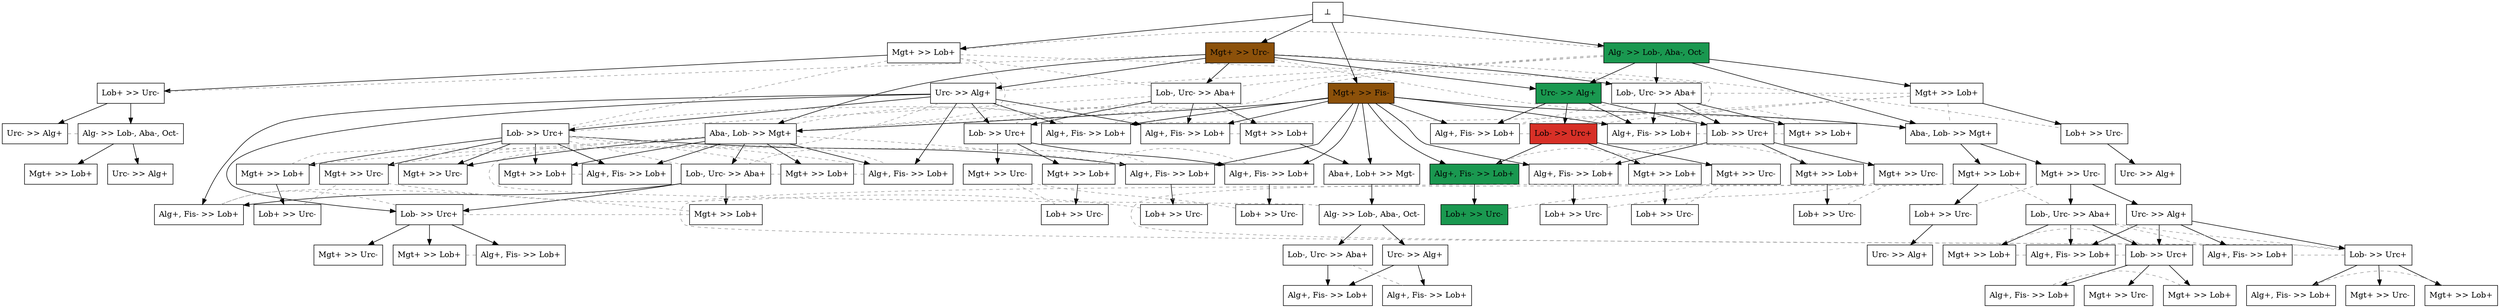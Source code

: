 digraph test {
  e4 -> e5;
  e3 -> e6;
  e3 -> e7;
  e1 -> e8;
  e5 -> e9;
  e8 -> e10;
  e5 -> e11;
  e1 -> e12;
  e3 -> e12;
  e6 -> e13;
  e1 -> e14;
  e3 -> e14;
  e7 -> e16;
  e1 -> e17;
  e2 -> e17;
  e2 -> e18;
  e3 -> e18;
  e2 -> e19;
  e6 -> e19;
  e10 -> e21;
  e6 -> e22;
  e7 -> e22;
  e12 -> e24;
  e13 -> e25;
  e14 -> e27;
  e18 -> e29;
  e17 -> e31;
  e17 -> e32;
  e18 -> e33;
  e2 -> e35;
  e6 -> e35;
  e7 -> e35;
  e2 -> e36;
  e12 -> e36;
  e2 -> e37;
  e13 -> e37;
  e32 -> e40;
  e12 -> e43;
  e14 -> e43;
  e22 -> e45;
  e24 -> e46;
  e31 -> e47;
  e31 -> e49;
  e29 -> e54;
  e2 -> e55;
  e16 -> e55;
  e2 -> e59;
  e12 -> e59;
  e14 -> e59;
  e2 -> e60;
  e22 -> e60;
  e2 -> e61;
  e24 -> e61;
  e43 -> e69;
  e6 -> e71;
  e29 -> e71;
  e47 -> e74;
  e49 -> e79;
  e55 -> e80;
  e2 -> e88;
  e43 -> e88;
  e47 -> e99;
  e49 -> e99;
  e80 -> e102;
  e80 -> e105;
  e102 -> e178;
  e105 -> e178;
  e99 -> e216;
  e99 -> e217;
  e102 -> e275;
  e99 -> e282;
  e88 -> e291;
  e74 -> e335;
  e74 -> e336;
  e71 -> e342;
  e71 -> e343;
  e69 -> e400;
  e74 -> e414;
  e71 -> e422;
  e47 -> e427;
  e49 -> e427;
  e61 -> e443;
  e60 -> e446;
  e13 -> e482;
  e18 -> e482;
  e13 -> e483;
  e18 -> e483;
  e43 -> e489;
  e40 -> e524;
  e46 -> e525;
  e45 -> e530;
  e13 -> e548;
  e18 -> e548;
  e47 -> e552;
  e6 -> e557;
  e29 -> e557;
  e37 -> e569;
  e24 -> e595;
  e22 -> e598;
  e25 -> e624;
  e6 -> e638;
  e18 -> e638;
  e13 -> e660;
  e11 -> e674;
  e11 -> e690;
  e0 -> e1;
  e0 -> e2;
  e0 -> e3;
  e0 -> e4;

//conflicts
  e1 -> e4 [arrowhead=none color=gray60 style=dashed constraint=false];
  e1 -> e6 [arrowhead=none color=gray60 style=dashed constraint=false];
  e1 -> e7 [arrowhead=none color=gray60 style=dashed constraint=false];
  e1 -> e18 [arrowhead=none color=gray60 style=dashed constraint=false];
  e3 -> e5 [arrowhead=none color=gray60 style=dashed constraint=false];
  e3 -> e10 [arrowhead=none color=gray60 style=dashed constraint=false];
  e3 -> e17 [arrowhead=none color=gray60 style=dashed constraint=false];
  e4 -> e7 [arrowhead=none color=gray60 style=dashed constraint=false];
  e4 -> e13 [arrowhead=none color=gray60 style=dashed constraint=false];
  e4 -> e18 [arrowhead=none color=gray60 style=dashed constraint=false];
  e4 -> e19 [arrowhead=none color=gray60 style=dashed constraint=false];
  e6 -> e80 [arrowhead=none color=gray60 style=dashed constraint=false];
  e7 -> e13 [arrowhead=none color=gray60 style=dashed constraint=false];
  e7 -> e18 [arrowhead=none color=gray60 style=dashed constraint=false];
  e7 -> e19 [arrowhead=none color=gray60 style=dashed constraint=false];
  e8 -> e14 [arrowhead=none color=gray60 style=dashed constraint=false];
  e8 -> e17 [arrowhead=none color=gray60 style=dashed constraint=false];
  e8 -> e24 [arrowhead=none color=gray60 style=dashed constraint=false];
  e8 -> e36 [arrowhead=none color=gray60 style=dashed constraint=false];
  e9 -> e11 [arrowhead=none color=gray60 style=dashed constraint=false];
  e13 -> e19 [arrowhead=none color=gray60 style=dashed constraint=false];
  e13 -> e29 [arrowhead=none color=gray60 style=dashed constraint=false];
  e13 -> e33 [arrowhead=none color=gray60 style=dashed constraint=false];
  e13 -> e638 [arrowhead=none color=gray60 style=dashed constraint=false];
  e14 -> e24 [arrowhead=none color=gray60 style=dashed constraint=false];
  e14 -> e36 [arrowhead=none color=gray60 style=dashed constraint=false];
  e16 -> e22 [arrowhead=none color=gray60 style=dashed constraint=false];
  e16 -> e35 [arrowhead=none color=gray60 style=dashed constraint=false];
  e18 -> e19 [arrowhead=none color=gray60 style=dashed constraint=false];
  e18 -> e25 [arrowhead=none color=gray60 style=dashed constraint=false];
  e18 -> e37 [arrowhead=none color=gray60 style=dashed constraint=false];
  e18 -> e660 [arrowhead=none color=gray60 style=dashed constraint=false];
  e22 -> e35 [arrowhead=none color=gray60 style=dashed constraint=false];
  e24 -> e36 [arrowhead=none color=gray60 style=dashed constraint=false];
  e25 -> e37 [arrowhead=none color=gray60 style=dashed constraint=false];
  e27 -> e43 [arrowhead=none color=gray60 style=dashed constraint=false];
  e27 -> e59 [arrowhead=none color=gray60 style=dashed constraint=false];
  e29 -> e33 [arrowhead=none color=gray60 style=dashed constraint=false];
  e29 -> e638 [arrowhead=none color=gray60 style=dashed constraint=false];
  e31 -> e40 [arrowhead=none color=gray60 style=dashed constraint=false];
  e32 -> e49 [arrowhead=none color=gray60 style=dashed constraint=false];
  e32 -> e74 [arrowhead=none color=gray60 style=dashed constraint=false];
  e32 -> e552 [arrowhead=none color=gray60 style=dashed constraint=false];
  e33 -> e638 [arrowhead=none color=gray60 style=dashed constraint=false];
  e43 -> e59 [arrowhead=none color=gray60 style=dashed constraint=false];
  e45 -> e60 [arrowhead=none color=gray60 style=dashed constraint=false];
  e46 -> e61 [arrowhead=none color=gray60 style=dashed constraint=false];
  e49 -> e74 [arrowhead=none color=gray60 style=dashed constraint=false];
  e49 -> e552 [arrowhead=none color=gray60 style=dashed constraint=false];
  e54 -> e71 [arrowhead=none color=gray60 style=dashed constraint=false];
  e54 -> e557 [arrowhead=none color=gray60 style=dashed constraint=false];
  e69 -> e88 [arrowhead=none color=gray60 style=dashed constraint=false];
  e71 -> e557 [arrowhead=none color=gray60 style=dashed constraint=false];
  e74 -> e552 [arrowhead=none color=gray60 style=dashed constraint=false];
  e79 -> e99 [arrowhead=none color=gray60 style=dashed constraint=false];
  e79 -> e427 [arrowhead=none color=gray60 style=dashed constraint=false];
  e99 -> e427 [arrowhead=none color=gray60 style=dashed constraint=false];
  e105 -> e275 [arrowhead=none color=gray60 style=dashed constraint=false];
  e216 -> e282 [arrowhead=none color=gray60 style=dashed constraint=false];
  e291 -> e489 [arrowhead=none color=gray60 style=dashed constraint=false];
  e335 -> e414 [arrowhead=none color=gray60 style=dashed constraint=false];
  e342 -> e422 [arrowhead=none color=gray60 style=dashed constraint=false];
  e400 -> e489 [arrowhead=none color=gray60 style=dashed constraint=false];
  e443 -> e595 [arrowhead=none color=gray60 style=dashed constraint=false];
  e446 -> e598 [arrowhead=none color=gray60 style=dashed constraint=false];
  e482 -> e548 [arrowhead=none color=gray60 style=dashed constraint=false];
  e525 -> e595 [arrowhead=none color=gray60 style=dashed constraint=false];
  e530 -> e598 [arrowhead=none color=gray60 style=dashed constraint=false];
  e569 -> e660 [arrowhead=none color=gray60 style=dashed constraint=false];
  e624 -> e660 [arrowhead=none color=gray60 style=dashed constraint=false];

  e1 [color="black" fillcolor="#1a9850:#1a9850" label="Alg- >> Lob-, Aba-, Oct-" shape=box style=filled];
  e2 [color="black" fillcolor="#8c510a:#8c510a" label="Mgt+ >> Fis-" shape=box style=filled];
  e3 [color="black" fillcolor="#8c510a:#8c510a" label="Mgt+ >> Urc-" shape=box style=filled];
  e4 [color="black" fillcolor="white:white" label="Mgt+ >> Lob+" shape=box style=filled];
  e5 [color="black" fillcolor="white:white" label="Lob+ >> Urc-" shape=box style=filled];
  e6 [color="black" fillcolor="white:white" label="Urc- >> Alg+" shape=box style=filled];
  e7 [color="black" fillcolor="white:white" label="Lob-, Urc- >> Aba+" shape=box style=filled];
  e8 [color="black" fillcolor="white:white" label="Mgt+ >> Lob+" shape=box style=filled];
  e9 [color="black" fillcolor="white:white" label="Urc- >> Alg+" shape=box style=filled];
  e10 [color="black" fillcolor="white:white" label="Lob+ >> Urc-" shape=box style=filled];
  e11 [color="black" fillcolor="white:white" label="Alg- >> Lob-, Aba-, Oct-" shape=box style=filled];
  e12 [color="black" fillcolor="#1a9850:#1a9850" label="Urc- >> Alg+" shape=box style=filled];
  e13 [color="black" fillcolor="white:white" label="Lob- >> Urc+" shape=box style=filled];
  e14 [color="black" fillcolor="white:white" label="Lob-, Urc- >> Aba+" shape=box style=filled];
  e16 [color="black" fillcolor="white:white" label="Mgt+ >> Lob+" shape=box style=filled];
  e17 [color="black" fillcolor="white:white" label="Aba-, Lob- >> Mgt+" shape=box style=filled];
  e18 [color="black" fillcolor="white:white" label="Aba-, Lob- >> Mgt+" shape=box style=filled];
  e19 [color="black" fillcolor="white:white" label="Alg+, Fis- >> Lob+" shape=box style=filled];
  e21 [color="black" fillcolor="white:white" label="Urc- >> Alg+" shape=box style=filled];
  e22 [color="black" fillcolor="white:white" label="Lob- >> Urc+" shape=box style=filled];
  e24 [color="black" fillcolor="#d73027:#d73027" label="Lob- >> Urc+" shape=box style=filled];
  e25 [color="black" fillcolor="white:white" label="Mgt+ >> Lob+" shape=box style=filled];
  e27 [color="black" fillcolor="white:white" label="Mgt+ >> Lob+" shape=box style=filled];
  e29 [color="black" fillcolor="white:white" label="Lob-, Urc- >> Aba+" shape=box style=filled];
  e31 [color="black" fillcolor="white:white" label="Mgt+ >> Urc-" shape=box style=filled];
  e32 [color="black" fillcolor="white:white" label="Mgt+ >> Lob+" shape=box style=filled];
  e33 [color="black" fillcolor="white:white" label="Mgt+ >> Lob+" shape=box style=filled];
  e35 [color="black" fillcolor="white:white" label="Alg+, Fis- >> Lob+" shape=box style=filled];
  e36 [color="black" fillcolor="white:white" label="Alg+, Fis- >> Lob+" shape=box style=filled];
  e37 [color="black" fillcolor="white:white" label="Alg+, Fis- >> Lob+" shape=box style=filled];
  e40 [color="black" fillcolor="white:white" label="Lob+ >> Urc-" shape=box style=filled];
  e43 [color="black" fillcolor="white:white" label="Lob- >> Urc+" shape=box style=filled];
  e45 [color="black" fillcolor="white:white" label="Mgt+ >> Lob+" shape=box style=filled];
  e46 [color="black" fillcolor="white:white" label="Mgt+ >> Lob+" shape=box style=filled];
  e47 [color="black" fillcolor="white:white" label="Urc- >> Alg+" shape=box style=filled];
  e49 [color="black" fillcolor="white:white" label="Lob-, Urc- >> Aba+" shape=box style=filled];
  e54 [color="black" fillcolor="white:white" label="Mgt+ >> Lob+" shape=box style=filled];
  e55 [color="black" fillcolor="white:white" label="Aba+, Lob+ >> Mgt-" shape=box style=filled];
  e59 [color="black" fillcolor="white:white" label="Alg+, Fis- >> Lob+" shape=box style=filled];
  e60 [color="black" fillcolor="white:white" label="Alg+, Fis- >> Lob+" shape=box style=filled];
  e61 [color="black" fillcolor="#1a9850:#1a9850" label="Alg+, Fis- >> Lob+" shape=box style=filled];
  e69 [color="black" fillcolor="white:white" label="Mgt+ >> Lob+" shape=box style=filled];
  e71 [color="black" fillcolor="white:white" label="Lob- >> Urc+" shape=box style=filled];
  e74 [color="black" fillcolor="white:white" label="Lob- >> Urc+" shape=box style=filled];
  e79 [color="black" fillcolor="white:white" label="Mgt+ >> Lob+" shape=box style=filled];
  e80 [color="black" fillcolor="white:white" label="Alg- >> Lob-, Aba-, Oct-" shape=box style=filled];
  e88 [color="black" fillcolor="white:white" label="Alg+, Fis- >> Lob+" shape=box style=filled];
  e99 [color="black" fillcolor="white:white" label="Lob- >> Urc+" shape=box style=filled];
  e102 [color="black" fillcolor="white:white" label="Urc- >> Alg+" shape=box style=filled];
  e105 [color="black" fillcolor="white:white" label="Lob-, Urc- >> Aba+" shape=box style=filled];
  e178 [color="black" fillcolor="white:white" label="Alg+, Fis- >> Lob+" shape=box style=filled];
  e216 [color="black" fillcolor="white:white" label="Mgt+ >> Lob+" shape=box style=filled];
  e217 [color="black" fillcolor="white:white" label="Mgt+ >> Urc-" shape=box style=filled];
  e275 [color="black" fillcolor="white:white" label="Alg+, Fis- >> Lob+" shape=box style=filled];
  e282 [color="black" fillcolor="white:white" label="Alg+, Fis- >> Lob+" shape=box style=filled];
  e291 [color="black" fillcolor="white:white" label="Lob+ >> Urc-" shape=box style=filled];
  e335 [color="black" fillcolor="white:white" label="Mgt+ >> Lob+" shape=box style=filled];
  e336 [color="black" fillcolor="white:white" label="Mgt+ >> Urc-" shape=box style=filled];
  e342 [color="black" fillcolor="white:white" label="Mgt+ >> Lob+" shape=box style=filled];
  e343 [color="black" fillcolor="white:white" label="Mgt+ >> Urc-" shape=box style=filled];
  e400 [color="black" fillcolor="white:white" label="Lob+ >> Urc-" shape=box style=filled];
  e414 [color="black" fillcolor="white:white" label="Alg+, Fis- >> Lob+" shape=box style=filled];
  e422 [color="black" fillcolor="white:white" label="Alg+, Fis- >> Lob+" shape=box style=filled];
  e427 [color="black" fillcolor="white:white" label="Alg+, Fis- >> Lob+" shape=box style=filled];
  e443 [color="black" fillcolor="#1a9850:#1a9850" label="Lob+ >> Urc-" shape=box style=filled];
  e446 [color="black" fillcolor="white:white" label="Lob+ >> Urc-" shape=box style=filled];
  e482 [color="black" fillcolor="white:white" label="Mgt+ >> Lob+" shape=box style=filled];
  e483 [color="black" fillcolor="white:white" label="Mgt+ >> Urc-" shape=box style=filled];
  e489 [color="black" fillcolor="white:white" label="Mgt+ >> Urc-" shape=box style=filled];
  e524 [color="black" fillcolor="white:white" label="Urc- >> Alg+" shape=box style=filled];
  e525 [color="black" fillcolor="white:white" label="Lob+ >> Urc-" shape=box style=filled];
  e530 [color="black" fillcolor="white:white" label="Lob+ >> Urc-" shape=box style=filled];
  e548 [color="black" fillcolor="white:white" label="Alg+, Fis- >> Lob+" shape=box style=filled];
  e552 [color="black" fillcolor="white:white" label="Alg+, Fis- >> Lob+" shape=box style=filled];
  e557 [color="black" fillcolor="white:white" label="Alg+, Fis- >> Lob+" shape=box style=filled];
  e569 [color="black" fillcolor="white:white" label="Lob+ >> Urc-" shape=box style=filled];
  e595 [color="black" fillcolor="white:white" label="Mgt+ >> Urc-" shape=box style=filled];
  e598 [color="black" fillcolor="white:white" label="Mgt+ >> Urc-" shape=box style=filled];
  e624 [color="black" fillcolor="white:white" label="Lob+ >> Urc-" shape=box style=filled];
  e638 [color="black" fillcolor="white:white" label="Alg+, Fis- >> Lob+" shape=box style=filled];
  e660 [color="black" fillcolor="white:white" label="Mgt+ >> Urc-" shape=box style=filled];
  e674 [color="black" fillcolor="white:white" label="Mgt+ >> Lob+" shape=box style=filled];
  e690 [color="black" fillcolor="white:white" label="Urc- >> Alg+" shape=box style=filled];
  e0 [fillcolor="white" label="⊥" shape=box style=filled];
}

